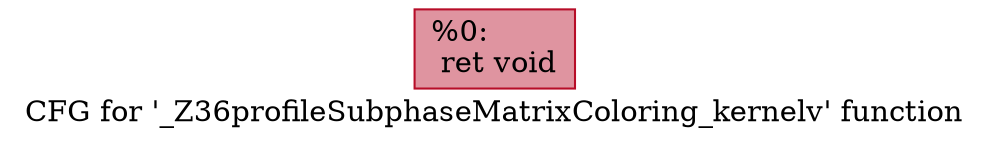 digraph "CFG for '_Z36profileSubphaseMatrixColoring_kernelv' function" {
	label="CFG for '_Z36profileSubphaseMatrixColoring_kernelv' function";

	Node0x47021d0 [shape=record,color="#b70d28ff", style=filled, fillcolor="#b70d2870",label="{%0:\l  ret void\l}"];
}
